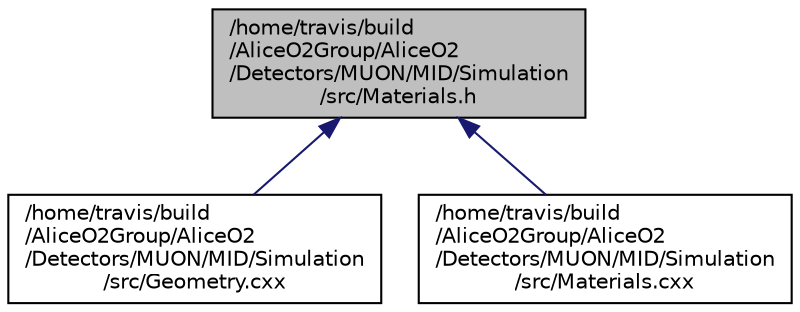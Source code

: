 digraph "/home/travis/build/AliceO2Group/AliceO2/Detectors/MUON/MID/Simulation/src/Materials.h"
{
 // INTERACTIVE_SVG=YES
  bgcolor="transparent";
  edge [fontname="Helvetica",fontsize="10",labelfontname="Helvetica",labelfontsize="10"];
  node [fontname="Helvetica",fontsize="10",shape=record];
  Node1 [label="/home/travis/build\l/AliceO2Group/AliceO2\l/Detectors/MUON/MID/Simulation\l/src/Materials.h",height=0.2,width=0.4,color="black", fillcolor="grey75", style="filled" fontcolor="black"];
  Node1 -> Node2 [dir="back",color="midnightblue",fontsize="10",style="solid",fontname="Helvetica"];
  Node2 [label="/home/travis/build\l/AliceO2Group/AliceO2\l/Detectors/MUON/MID/Simulation\l/src/Geometry.cxx",height=0.2,width=0.4,color="black",URL="$d7/de7/MUON_2MID_2Simulation_2src_2Geometry_8cxx.html",tooltip="Implementation of the trigger-stations geometry. "];
  Node1 -> Node3 [dir="back",color="midnightblue",fontsize="10",style="solid",fontname="Helvetica"];
  Node3 [label="/home/travis/build\l/AliceO2Group/AliceO2\l/Detectors/MUON/MID/Simulation\l/src/Materials.cxx",height=0.2,width=0.4,color="black",URL="$d2/d34/MID_2Simulation_2src_2Materials_8cxx.html"];
}
